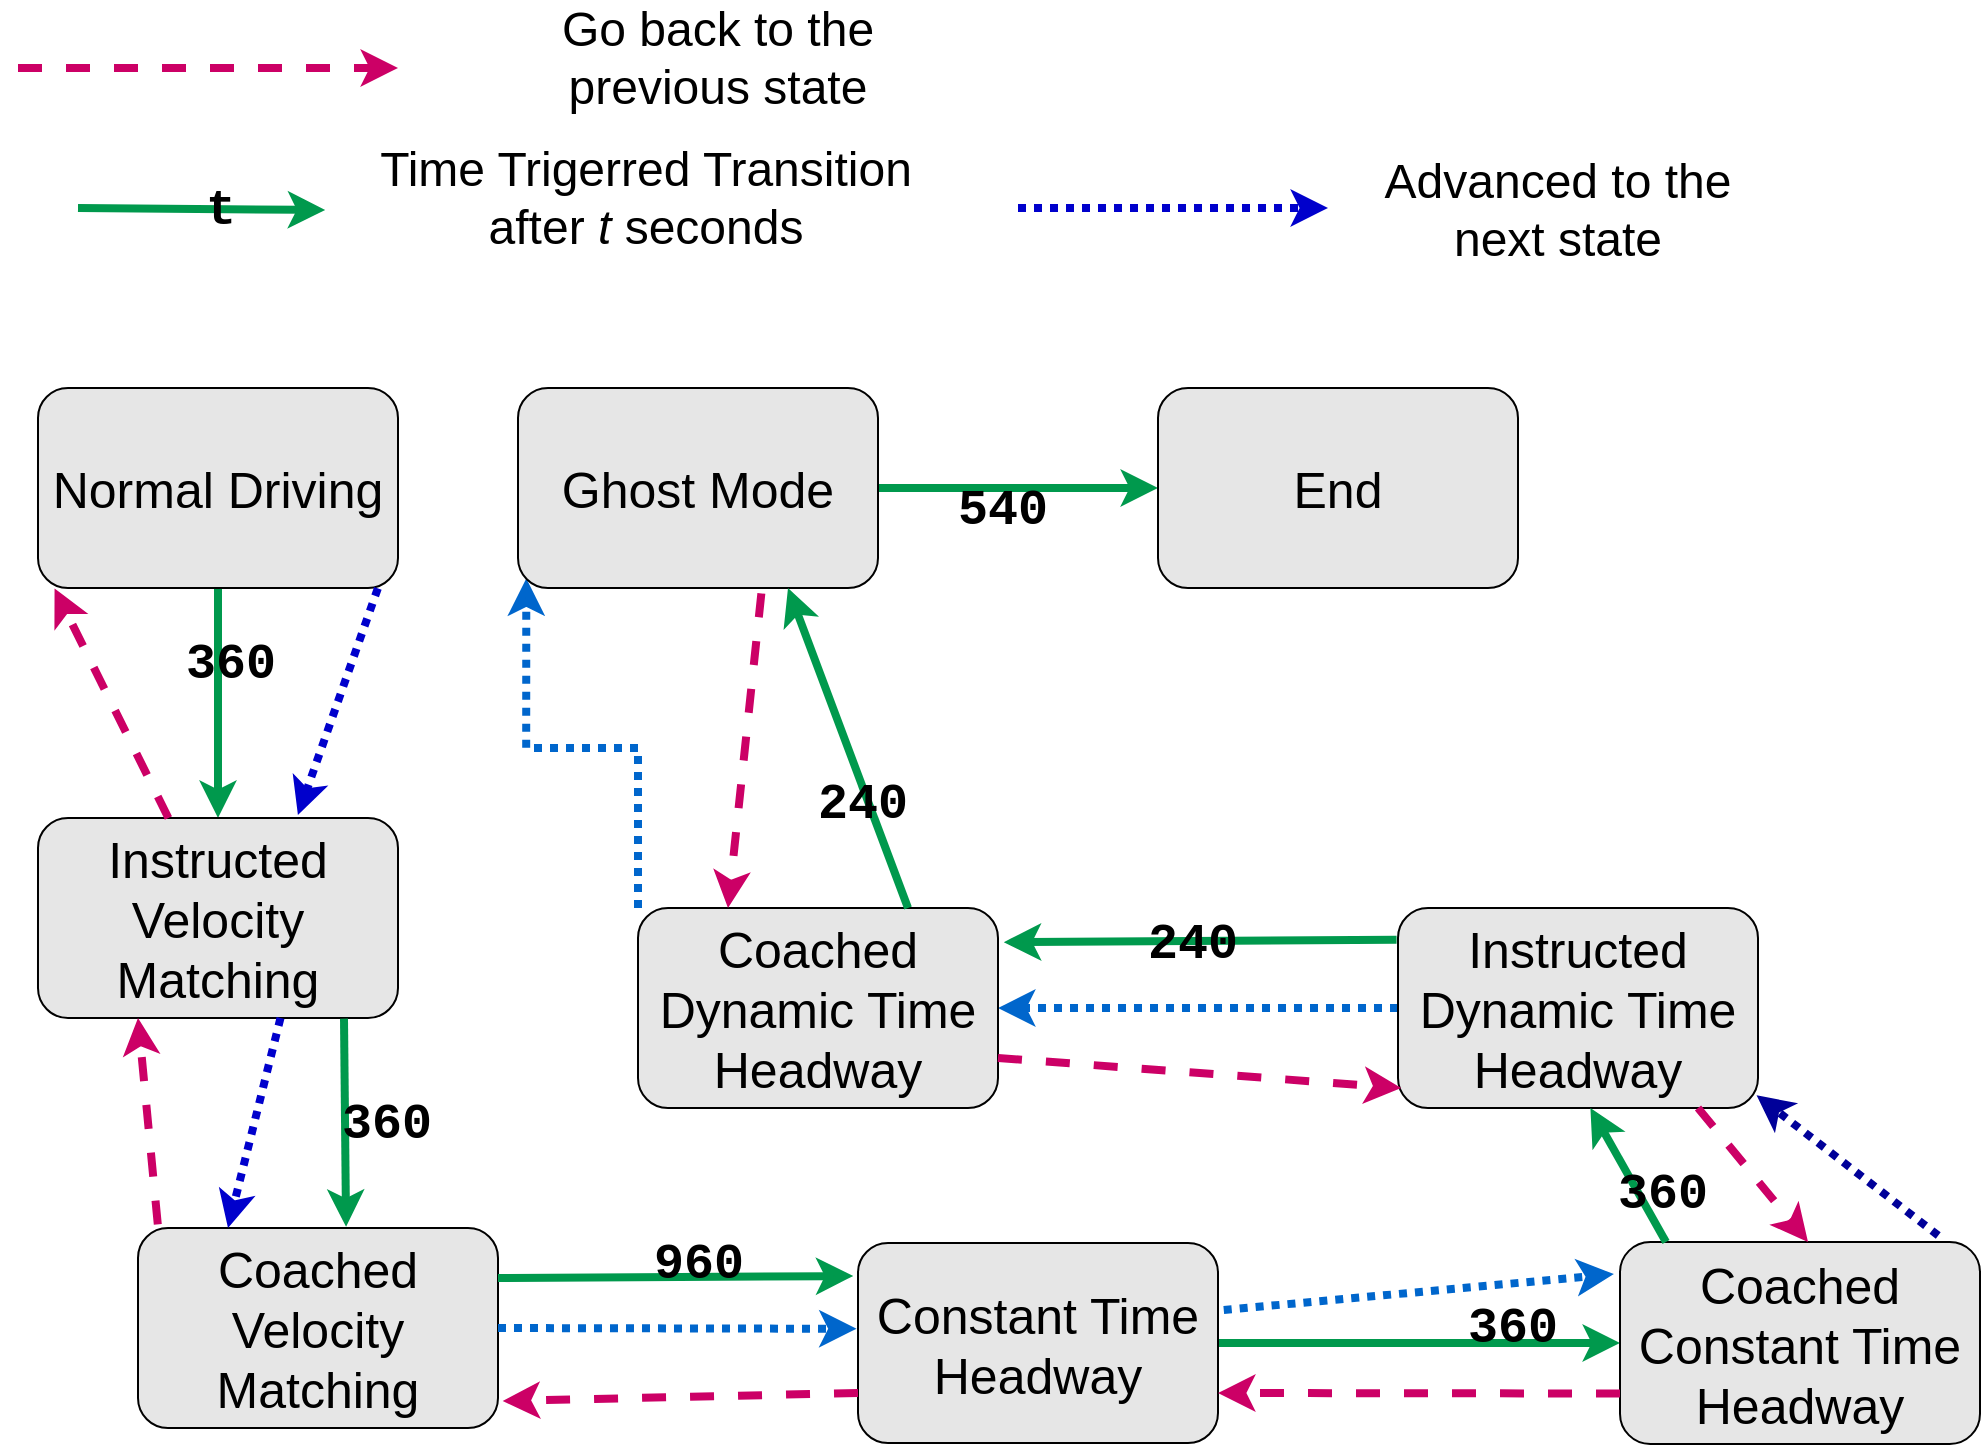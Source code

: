 <mxfile version="13.7.9" type="device"><diagram id="qUZ5gVEx9KNw3-vKWIWU" name="Page-1"><mxGraphModel dx="2031" dy="1044" grid="1" gridSize="10" guides="1" tooltips="1" connect="1" arrows="1" fold="1" page="1" pageScale="1" pageWidth="850" pageHeight="1100" math="1" shadow="0"><root><mxCell id="0"/><mxCell id="1" parent="0"/><mxCell id="BI2M0UKTvMX6IPoL635G-6" value="" style="edgeStyle=orthogonalEdgeStyle;rounded=0;orthogonalLoop=1;jettySize=auto;html=1;strokeWidth=4;strokeColor=#00994D;" edge="1" parent="1" source="BI2M0UKTvMX6IPoL635G-3" target="BI2M0UKTvMX6IPoL635G-5"><mxGeometry relative="1" as="geometry"/></mxCell><mxCell id="BI2M0UKTvMX6IPoL635G-3" value="&lt;font style=&quot;font-size: 25px&quot;&gt;Normal Driving&lt;/font&gt;" style="rounded=1;whiteSpace=wrap;html=1;fillColor=#E6E6E6;" vertex="1" parent="1"><mxGeometry x="130" y="550" width="180" height="100" as="geometry"/></mxCell><mxCell id="BI2M0UKTvMX6IPoL635G-5" value="&lt;font style=&quot;font-size: 25px&quot;&gt;Instructed Velocity Matching&lt;/font&gt;" style="rounded=1;whiteSpace=wrap;html=1;fillColor=#E6E6E6;" vertex="1" parent="1"><mxGeometry x="130" y="765" width="180" height="100" as="geometry"/></mxCell><mxCell id="BI2M0UKTvMX6IPoL635G-7" value="" style="endArrow=classic;html=1;entryX=0.046;entryY=1.002;entryDx=0;entryDy=0;entryPerimeter=0;dashed=1;strokeWidth=4;strokeColor=#CC0066;" edge="1" parent="1" source="BI2M0UKTvMX6IPoL635G-5" target="BI2M0UKTvMX6IPoL635G-3"><mxGeometry width="50" height="50" relative="1" as="geometry"><mxPoint x="470" y="1060" as="sourcePoint"/><mxPoint x="520" y="1010" as="targetPoint"/></mxGeometry></mxCell><mxCell id="BI2M0UKTvMX6IPoL635G-8" value="" style="endArrow=classic;html=1;dashed=1;exitX=0.944;exitY=1.002;exitDx=0;exitDy=0;exitPerimeter=0;entryX=0.722;entryY=-0.015;entryDx=0;entryDy=0;entryPerimeter=0;dashPattern=1 1;strokeWidth=4;strokeColor=#0000CC;" edge="1" parent="1" source="BI2M0UKTvMX6IPoL635G-3" target="BI2M0UKTvMX6IPoL635G-5"><mxGeometry width="50" height="50" relative="1" as="geometry"><mxPoint x="470" y="980" as="sourcePoint"/><mxPoint x="520" y="930" as="targetPoint"/></mxGeometry></mxCell><mxCell id="BI2M0UKTvMX6IPoL635G-9" value="&lt;font style=&quot;font-size: 25px&quot;&gt;Coached Velocity Matching&lt;/font&gt;" style="rounded=1;whiteSpace=wrap;html=1;fillColor=#E6E6E6;" vertex="1" parent="1"><mxGeometry x="180" y="970" width="180" height="100" as="geometry"/></mxCell><mxCell id="BI2M0UKTvMX6IPoL635G-18" value="" style="endArrow=classic;html=1;dashed=1;exitX=0.75;exitY=0;exitDx=0;exitDy=0;entryX=0.25;entryY=0;entryDx=0;entryDy=0;dashPattern=1 1;strokeWidth=4;strokeColor=#0000CC;" edge="1" parent="1" target="BI2M0UKTvMX6IPoL635G-9"><mxGeometry width="50" height="50" relative="1" as="geometry"><mxPoint x="251.25" y="865" as="sourcePoint"/><mxPoint x="370" y="1030" as="targetPoint"/></mxGeometry></mxCell><mxCell id="BI2M0UKTvMX6IPoL635G-19" value="" style="endArrow=classic;html=1;entryX=0;entryY=0;entryDx=0;entryDy=0;dashed=1;strokeWidth=4;strokeColor=#CC0066;exitX=0.055;exitY=-0.018;exitDx=0;exitDy=0;exitPerimeter=0;" edge="1" parent="1" source="BI2M0UKTvMX6IPoL635G-9"><mxGeometry width="50" height="50" relative="1" as="geometry"><mxPoint x="360.241" y="1099.8" as="sourcePoint"/><mxPoint x="180.0" y="865" as="targetPoint"/></mxGeometry></mxCell><mxCell id="BI2M0UKTvMX6IPoL635G-35" value="" style="edgeStyle=orthogonalEdgeStyle;rounded=0;orthogonalLoop=1;jettySize=auto;html=1;strokeColor=#00994D;strokeWidth=4;" edge="1" parent="1" source="BI2M0UKTvMX6IPoL635G-21" target="BI2M0UKTvMX6IPoL635G-34"><mxGeometry relative="1" as="geometry"/></mxCell><mxCell id="BI2M0UKTvMX6IPoL635G-21" value="&lt;font style=&quot;font-size: 25px&quot;&gt;Constant Time Headway&lt;/font&gt;" style="rounded=1;whiteSpace=wrap;html=1;fillColor=#E6E6E6;" vertex="1" parent="1"><mxGeometry x="540" y="977.5" width="180" height="100" as="geometry"/></mxCell><mxCell id="BI2M0UKTvMX6IPoL635G-26" value="" style="endArrow=classic;html=1;strokeWidth=4;exitX=1;exitY=0.25;exitDx=0;exitDy=0;strokeColor=#00994D;entryX=-0.013;entryY=0.165;entryDx=0;entryDy=0;entryPerimeter=0;" edge="1" parent="1" source="BI2M0UKTvMX6IPoL635G-9" target="BI2M0UKTvMX6IPoL635G-21"><mxGeometry width="50" height="50" relative="1" as="geometry"><mxPoint x="660" y="1080" as="sourcePoint"/><mxPoint x="710" y="1030" as="targetPoint"/></mxGeometry></mxCell><mxCell id="BI2M0UKTvMX6IPoL635G-29" value="" style="endArrow=classic;html=1;entryX=1.013;entryY=0.865;entryDx=0;entryDy=0;entryPerimeter=0;dashed=1;strokeWidth=4;strokeColor=#CC0066;exitX=0;exitY=0.75;exitDx=0;exitDy=0;" edge="1" parent="1" source="BI2M0UKTvMX6IPoL635G-21" target="BI2M0UKTvMX6IPoL635G-9"><mxGeometry width="50" height="50" relative="1" as="geometry"><mxPoint x="610.241" y="839.8" as="sourcePoint"/><mxPoint x="560" y="760" as="targetPoint"/></mxGeometry></mxCell><mxCell id="BI2M0UKTvMX6IPoL635G-32" value="" style="endArrow=classic;html=1;strokeWidth=4;exitX=1;exitY=0.5;exitDx=0;exitDy=0;entryX=-0.004;entryY=0.429;entryDx=0;entryDy=0;entryPerimeter=0;dashed=1;dashPattern=1 1;strokeColor=#0066CC;" edge="1" parent="1" source="BI2M0UKTvMX6IPoL635G-9" target="BI2M0UKTvMX6IPoL635G-21"><mxGeometry width="50" height="50" relative="1" as="geometry"><mxPoint x="710" y="900" as="sourcePoint"/><mxPoint x="760" y="850" as="targetPoint"/></mxGeometry></mxCell><mxCell id="BI2M0UKTvMX6IPoL635G-33" value="" style="endArrow=classic;html=1;strokeWidth=4;entryX=0.578;entryY=-0.006;entryDx=0;entryDy=0;strokeColor=#00994D;entryPerimeter=0;exitX=0.85;exitY=1.003;exitDx=0;exitDy=0;exitPerimeter=0;" edge="1" parent="1" source="BI2M0UKTvMX6IPoL635G-5" target="BI2M0UKTvMX6IPoL635G-9"><mxGeometry width="50" height="50" relative="1" as="geometry"><mxPoint x="284" y="870" as="sourcePoint"/><mxPoint x="440" y="870" as="targetPoint"/></mxGeometry></mxCell><mxCell id="BI2M0UKTvMX6IPoL635G-34" value="&lt;font style=&quot;font-size: 25px&quot;&gt;Coached Constant Time Headway&lt;/font&gt;" style="rounded=1;whiteSpace=wrap;html=1;fillColor=#E6E6E6;" vertex="1" parent="1"><mxGeometry x="921" y="977" width="180" height="101" as="geometry"/></mxCell><mxCell id="BI2M0UKTvMX6IPoL635G-37" value="" style="endArrow=classic;html=1;strokeWidth=4;exitX=1.016;exitY=0.335;exitDx=0;exitDy=0;exitPerimeter=0;entryX=-0.017;entryY=0.159;entryDx=0;entryDy=0;entryPerimeter=0;strokeColor=#0066CC;dashed=1;dashPattern=1 1;" edge="1" parent="1" source="BI2M0UKTvMX6IPoL635G-21" target="BI2M0UKTvMX6IPoL635G-34"><mxGeometry width="50" height="50" relative="1" as="geometry"><mxPoint x="1000" y="940" as="sourcePoint"/><mxPoint x="1050" y="890" as="targetPoint"/></mxGeometry></mxCell><mxCell id="BI2M0UKTvMX6IPoL635G-42" value="" style="edgeStyle=orthogonalEdgeStyle;rounded=0;orthogonalLoop=1;jettySize=auto;html=1;dashed=1;dashPattern=1 1;strokeColor=#0066CC;strokeWidth=4;" edge="1" parent="1" source="BI2M0UKTvMX6IPoL635G-39" target="BI2M0UKTvMX6IPoL635G-41"><mxGeometry relative="1" as="geometry"/></mxCell><mxCell id="BI2M0UKTvMX6IPoL635G-39" value="&lt;font style=&quot;font-size: 25px&quot;&gt;Instructed Dynamic Time Headway&lt;/font&gt;" style="rounded=1;whiteSpace=wrap;html=1;fillColor=#E6E6E6;" vertex="1" parent="1"><mxGeometry x="810" y="810" width="180" height="100" as="geometry"/></mxCell><mxCell id="BI2M0UKTvMX6IPoL635G-44" value="" style="edgeStyle=orthogonalEdgeStyle;rounded=0;orthogonalLoop=1;jettySize=auto;html=1;dashed=1;dashPattern=1 1;strokeColor=#0066CC;strokeWidth=4;exitX=0;exitY=0;exitDx=0;exitDy=0;entryX=0.023;entryY=0.952;entryDx=0;entryDy=0;entryPerimeter=0;" edge="1" parent="1" source="BI2M0UKTvMX6IPoL635G-41" target="BI2M0UKTvMX6IPoL635G-43"><mxGeometry relative="1" as="geometry"/></mxCell><mxCell id="BI2M0UKTvMX6IPoL635G-41" value="&lt;font style=&quot;font-size: 25px&quot;&gt;Coached Dynamic Time Headway&lt;/font&gt;" style="rounded=1;whiteSpace=wrap;html=1;fillColor=#E6E6E6;" vertex="1" parent="1"><mxGeometry x="430" y="810" width="180" height="100" as="geometry"/></mxCell><mxCell id="BI2M0UKTvMX6IPoL635G-86" value="" style="edgeStyle=orthogonalEdgeStyle;rounded=0;orthogonalLoop=1;jettySize=auto;html=1;strokeWidth=4;strokeColor=#00994D;" edge="1" parent="1" source="BI2M0UKTvMX6IPoL635G-43" target="BI2M0UKTvMX6IPoL635G-85"><mxGeometry relative="1" as="geometry"/></mxCell><mxCell id="BI2M0UKTvMX6IPoL635G-43" value="&lt;font style=&quot;font-size: 25px&quot;&gt;Ghost Mode&lt;/font&gt;" style="rounded=1;whiteSpace=wrap;html=1;fillColor=#E6E6E6;" vertex="1" parent="1"><mxGeometry x="370" y="550" width="180" height="100" as="geometry"/></mxCell><mxCell id="BI2M0UKTvMX6IPoL635G-45" value="" style="endArrow=classic;html=1;strokeWidth=4;exitX=0.25;exitY=0;exitDx=0;exitDy=0;strokeColor=#00994D;" edge="1" parent="1"><mxGeometry width="50" height="50" relative="1" as="geometry"><mxPoint x="944.0" y="977" as="sourcePoint"/><mxPoint x="906.205" y="910.0" as="targetPoint"/></mxGeometry></mxCell><mxCell id="BI2M0UKTvMX6IPoL635G-46" value="" style="endArrow=classic;html=1;strokeColor=#00994D;strokeWidth=4;exitX=-0.004;exitY=0.159;exitDx=0;exitDy=0;exitPerimeter=0;entryX=1.016;entryY=0.171;entryDx=0;entryDy=0;entryPerimeter=0;" edge="1" parent="1" source="BI2M0UKTvMX6IPoL635G-39" target="BI2M0UKTvMX6IPoL635G-41"><mxGeometry width="50" height="50" relative="1" as="geometry"><mxPoint x="1100" y="720" as="sourcePoint"/><mxPoint x="1150" y="670" as="targetPoint"/></mxGeometry></mxCell><mxCell id="BI2M0UKTvMX6IPoL635G-47" value="" style="endArrow=classic;html=1;strokeColor=#00994D;strokeWidth=4;entryX=0.75;entryY=1;entryDx=0;entryDy=0;exitX=0.75;exitY=0;exitDx=0;exitDy=0;" edge="1" parent="1" source="BI2M0UKTvMX6IPoL635G-41" target="BI2M0UKTvMX6IPoL635G-43"><mxGeometry width="50" height="50" relative="1" as="geometry"><mxPoint x="770" y="740" as="sourcePoint"/><mxPoint x="700" y="620" as="targetPoint"/></mxGeometry></mxCell><mxCell id="BI2M0UKTvMX6IPoL635G-48" value="" style="endArrow=classic;html=1;strokeWidth=4;entryX=1;entryY=0.75;entryDx=0;entryDy=0;strokeColor=#CC0066;dashed=1;exitX=0;exitY=0.75;exitDx=0;exitDy=0;" edge="1" parent="1" source="BI2M0UKTvMX6IPoL635G-34" target="BI2M0UKTvMX6IPoL635G-21"><mxGeometry width="50" height="50" relative="1" as="geometry"><mxPoint x="1130" y="990" as="sourcePoint"/><mxPoint x="550" y="570" as="targetPoint"/></mxGeometry></mxCell><mxCell id="BI2M0UKTvMX6IPoL635G-49" value="" style="endArrow=classic;html=1;dashed=1;strokeColor=#CC0066;strokeWidth=4;entryX=0.75;entryY=0;entryDx=0;entryDy=0;" edge="1" parent="1"><mxGeometry width="50" height="50" relative="1" as="geometry"><mxPoint x="960" y="910" as="sourcePoint"/><mxPoint x="1015.0" y="977" as="targetPoint"/></mxGeometry></mxCell><mxCell id="BI2M0UKTvMX6IPoL635G-50" value="" style="endArrow=classic;html=1;dashed=1;strokeColor=#CC0066;strokeWidth=4;exitX=1;exitY=0.75;exitDx=0;exitDy=0;entryX=0.009;entryY=0.9;entryDx=0;entryDy=0;entryPerimeter=0;" edge="1" parent="1" source="BI2M0UKTvMX6IPoL635G-41" target="BI2M0UKTvMX6IPoL635G-39"><mxGeometry width="50" height="50" relative="1" as="geometry"><mxPoint x="1020" y="590" as="sourcePoint"/><mxPoint x="1070" y="540" as="targetPoint"/></mxGeometry></mxCell><mxCell id="BI2M0UKTvMX6IPoL635G-51" value="" style="endArrow=classic;html=1;dashed=1;strokeColor=#CC0066;strokeWidth=4;exitX=0.676;exitY=1.027;exitDx=0;exitDy=0;exitPerimeter=0;entryX=0.25;entryY=0;entryDx=0;entryDy=0;" edge="1" parent="1" source="BI2M0UKTvMX6IPoL635G-43" target="BI2M0UKTvMX6IPoL635G-41"><mxGeometry width="50" height="50" relative="1" as="geometry"><mxPoint x="700" y="600" as="sourcePoint"/><mxPoint x="750" y="550" as="targetPoint"/></mxGeometry></mxCell><mxCell id="BI2M0UKTvMX6IPoL635G-53" value="" style="endArrow=classic;html=1;strokeColor=#00994D;strokeWidth=4;exitX=-0.004;exitY=0.159;exitDx=0;exitDy=0;exitPerimeter=0;" edge="1" parent="1"><mxGeometry width="50" height="50" relative="1" as="geometry"><mxPoint x="150.0" y="460.0" as="sourcePoint"/><mxPoint x="273.6" y="461" as="targetPoint"/></mxGeometry></mxCell><mxCell id="BI2M0UKTvMX6IPoL635G-54" value="&lt;font style=&quot;font-size: 24px&quot;&gt;Time Trigerred Transition&lt;br&gt;after &lt;i&gt;t&lt;/i&gt; seconds&lt;br&gt;&lt;/font&gt;" style="text;html=1;strokeColor=none;fillColor=none;align=center;verticalAlign=middle;whiteSpace=wrap;rounded=0;" vertex="1" parent="1"><mxGeometry x="293.6" y="430" width="280" height="50" as="geometry"/></mxCell><mxCell id="BI2M0UKTvMX6IPoL635G-59" value="&lt;font&gt;&lt;font style=&quot;font-size: 25px&quot; face=&quot;Courier New&quot;&gt;&lt;b&gt;t&lt;/b&gt;&lt;/font&gt;&lt;br&gt;&lt;/font&gt;" style="text;html=1;strokeColor=none;fillColor=none;align=center;verticalAlign=middle;whiteSpace=wrap;rounded=0;" vertex="1" parent="1"><mxGeometry x="173.6" y="443" width="95" height="35" as="geometry"/></mxCell><mxCell id="BI2M0UKTvMX6IPoL635G-63" value="&lt;font&gt;&lt;font style=&quot;font-size: 25px&quot; face=&quot;Courier New&quot;&gt;&lt;b&gt;360&lt;/b&gt;&lt;/font&gt;&lt;br&gt;&lt;/font&gt;" style="text;html=1;strokeColor=none;fillColor=none;align=center;verticalAlign=middle;whiteSpace=wrap;rounded=0;" vertex="1" parent="1"><mxGeometry x="257" y="900" width="95" height="35" as="geometry"/></mxCell><mxCell id="BI2M0UKTvMX6IPoL635G-64" value="&lt;font&gt;&lt;font style=&quot;font-size: 25px&quot; face=&quot;Courier New&quot;&gt;&lt;b&gt;960&lt;/b&gt;&lt;/font&gt;&lt;br&gt;&lt;/font&gt;" style="text;html=1;strokeColor=none;fillColor=none;align=center;verticalAlign=middle;whiteSpace=wrap;rounded=0;" vertex="1" parent="1"><mxGeometry x="412.5" y="970" width="95" height="35" as="geometry"/></mxCell><mxCell id="BI2M0UKTvMX6IPoL635G-65" value="&lt;font&gt;&lt;font style=&quot;font-size: 25px&quot; face=&quot;Courier New&quot;&gt;&lt;b&gt;360&lt;/b&gt;&lt;/font&gt;&lt;br&gt;&lt;/font&gt;" style="text;html=1;strokeColor=none;fillColor=none;align=center;verticalAlign=middle;whiteSpace=wrap;rounded=0;" vertex="1" parent="1"><mxGeometry x="820" y="1002.5" width="95" height="35" as="geometry"/></mxCell><mxCell id="BI2M0UKTvMX6IPoL635G-66" value="&lt;font&gt;&lt;font style=&quot;font-size: 25px&quot; face=&quot;Courier New&quot;&gt;&lt;b&gt;360&lt;/b&gt;&lt;/font&gt;&lt;br&gt;&lt;/font&gt;" style="text;html=1;strokeColor=none;fillColor=none;align=center;verticalAlign=middle;whiteSpace=wrap;rounded=0;" vertex="1" parent="1"><mxGeometry x="895" y="935" width="95" height="35" as="geometry"/></mxCell><mxCell id="BI2M0UKTvMX6IPoL635G-67" value="&lt;font&gt;&lt;font style=&quot;font-size: 25px&quot; face=&quot;Courier New&quot;&gt;&lt;b&gt;240&lt;/b&gt;&lt;/font&gt;&lt;br&gt;&lt;/font&gt;" style="text;html=1;strokeColor=none;fillColor=none;align=center;verticalAlign=middle;whiteSpace=wrap;rounded=0;" vertex="1" parent="1"><mxGeometry x="660" y="810" width="95" height="35" as="geometry"/></mxCell><mxCell id="BI2M0UKTvMX6IPoL635G-70" value="&lt;font&gt;&lt;font style=&quot;font-size: 25px&quot; face=&quot;Courier New&quot;&gt;&lt;b&gt;240&lt;/b&gt;&lt;/font&gt;&lt;br&gt;&lt;/font&gt;" style="text;html=1;strokeColor=none;fillColor=none;align=center;verticalAlign=middle;whiteSpace=wrap;rounded=0;" vertex="1" parent="1"><mxGeometry x="495" y="740" width="95" height="35" as="geometry"/></mxCell><mxCell id="BI2M0UKTvMX6IPoL635G-73" value="" style="endArrow=classic;html=1;dashed=1;exitX=0.944;exitY=1.002;exitDx=0;exitDy=0;exitPerimeter=0;dashPattern=1 1;strokeWidth=4;strokeColor=#0000CC;" edge="1" parent="1"><mxGeometry width="50" height="50" relative="1" as="geometry"><mxPoint x="620" y="460" as="sourcePoint"/><mxPoint x="775" y="460" as="targetPoint"/></mxGeometry></mxCell><mxCell id="BI2M0UKTvMX6IPoL635G-74" value="&lt;font style=&quot;font-size: 24px&quot;&gt;Advanced to the &lt;br&gt;next state&lt;br&gt;&lt;/font&gt;" style="text;html=1;strokeColor=none;fillColor=none;align=center;verticalAlign=middle;whiteSpace=wrap;rounded=0;" vertex="1" parent="1"><mxGeometry x="750" y="435.5" width="280" height="50" as="geometry"/></mxCell><mxCell id="BI2M0UKTvMX6IPoL635G-77" value="" style="endArrow=classic;html=1;dashed=1;strokeColor=#CC0066;strokeWidth=4;exitX=1;exitY=0.935;exitDx=0;exitDy=0;exitPerimeter=0;entryX=0;entryY=0.935;entryDx=0;entryDy=0;entryPerimeter=0;" edge="1" parent="1"><mxGeometry width="50" height="50" relative="1" as="geometry"><mxPoint x="120.0" y="390" as="sourcePoint"/><mxPoint x="310.0" y="390" as="targetPoint"/></mxGeometry></mxCell><mxCell id="BI2M0UKTvMX6IPoL635G-78" value="&lt;font style=&quot;font-size: 24px&quot;&gt;Go back to the &lt;br&gt;previous state&lt;br&gt;&lt;/font&gt;" style="text;html=1;strokeColor=none;fillColor=none;align=center;verticalAlign=middle;whiteSpace=wrap;rounded=0;" vertex="1" parent="1"><mxGeometry x="330" y="360" width="280" height="50" as="geometry"/></mxCell><mxCell id="BI2M0UKTvMX6IPoL635G-81" value="&lt;font&gt;&lt;font style=&quot;font-size: 25px&quot; face=&quot;Courier New&quot;&gt;&lt;b&gt;360&lt;/b&gt;&lt;/font&gt;&lt;br&gt;&lt;/font&gt;" style="text;html=1;strokeColor=none;fillColor=none;align=center;verticalAlign=middle;whiteSpace=wrap;rounded=0;" vertex="1" parent="1"><mxGeometry x="179" y="670" width="95" height="35" as="geometry"/></mxCell><mxCell id="BI2M0UKTvMX6IPoL635G-84" value="" style="endArrow=classic;html=1;dashed=1;strokeWidth=4;exitX=0.884;exitY=-0.032;exitDx=0;exitDy=0;exitPerimeter=0;entryX=0.996;entryY=0.936;entryDx=0;entryDy=0;dashPattern=1 1;strokeColor=#000099;entryPerimeter=0;" edge="1" parent="1" source="BI2M0UKTvMX6IPoL635G-34" target="BI2M0UKTvMX6IPoL635G-39"><mxGeometry width="50" height="50" relative="1" as="geometry"><mxPoint x="1180" y="800" as="sourcePoint"/><mxPoint x="1230" y="750" as="targetPoint"/></mxGeometry></mxCell><mxCell id="BI2M0UKTvMX6IPoL635G-85" value="&lt;font style=&quot;font-size: 25px&quot;&gt;End&lt;/font&gt;" style="rounded=1;whiteSpace=wrap;html=1;fillColor=#E6E6E6;" vertex="1" parent="1"><mxGeometry x="690" y="550" width="180" height="100" as="geometry"/></mxCell><mxCell id="BI2M0UKTvMX6IPoL635G-87" value="&lt;font&gt;&lt;font style=&quot;font-size: 25px&quot; face=&quot;Courier New&quot;&gt;&lt;b&gt;540&lt;/b&gt;&lt;/font&gt;&lt;br&gt;&lt;/font&gt;" style="text;html=1;strokeColor=none;fillColor=none;align=center;verticalAlign=middle;whiteSpace=wrap;rounded=0;" vertex="1" parent="1"><mxGeometry x="565" y="593" width="95" height="35" as="geometry"/></mxCell></root></mxGraphModel></diagram></mxfile>